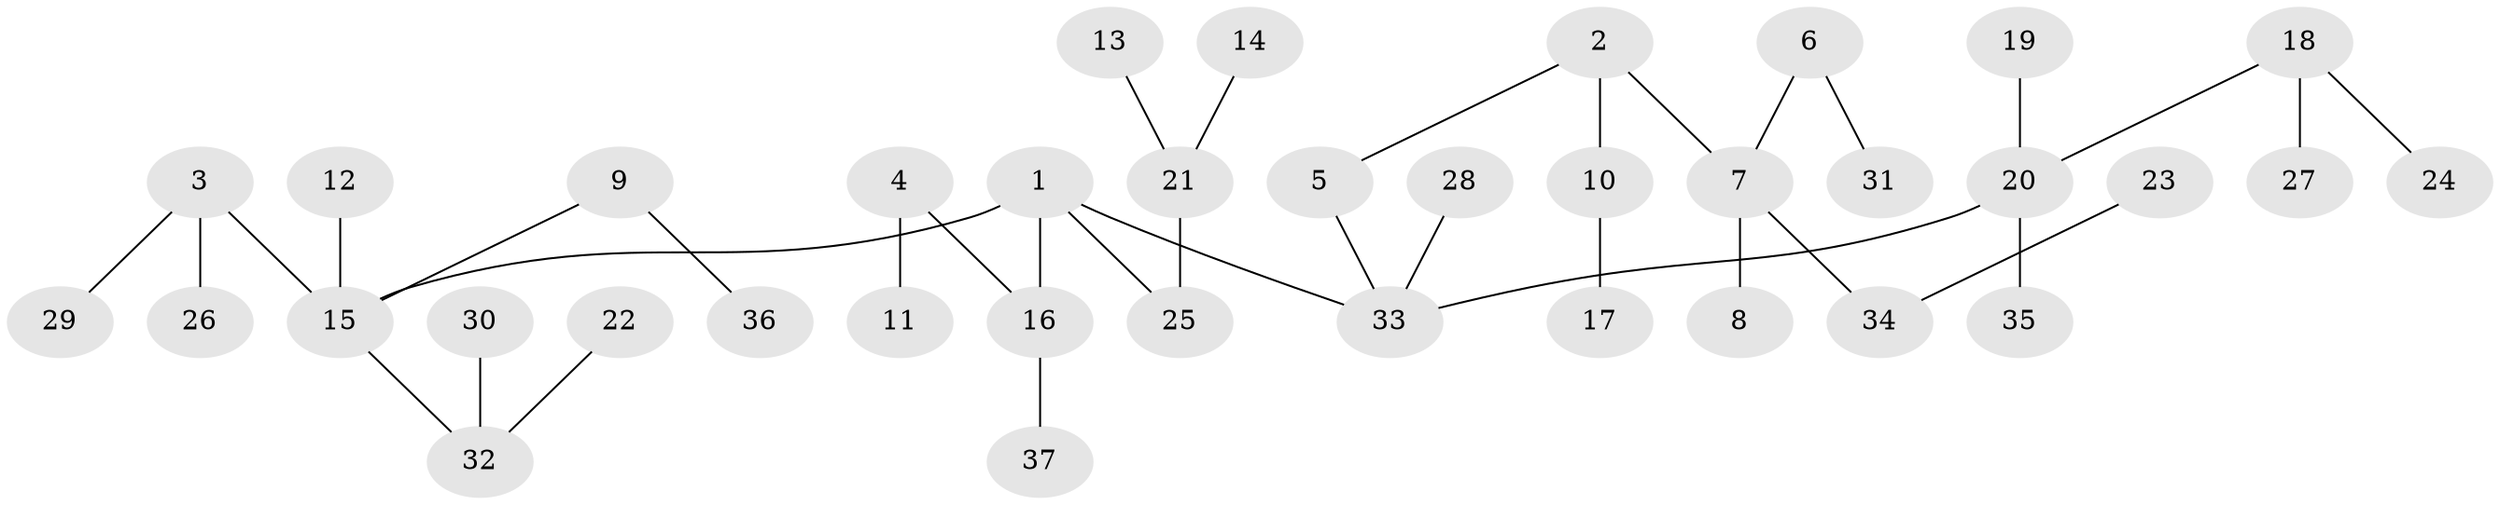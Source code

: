 // original degree distribution, {4: 0.08333333333333333, 3: 0.11666666666666667, 5: 0.05, 6: 0.016666666666666666, 2: 0.2, 1: 0.5333333333333333}
// Generated by graph-tools (version 1.1) at 2025/37/03/04/25 23:37:25]
// undirected, 37 vertices, 36 edges
graph export_dot {
  node [color=gray90,style=filled];
  1;
  2;
  3;
  4;
  5;
  6;
  7;
  8;
  9;
  10;
  11;
  12;
  13;
  14;
  15;
  16;
  17;
  18;
  19;
  20;
  21;
  22;
  23;
  24;
  25;
  26;
  27;
  28;
  29;
  30;
  31;
  32;
  33;
  34;
  35;
  36;
  37;
  1 -- 15 [weight=1.0];
  1 -- 16 [weight=1.0];
  1 -- 25 [weight=1.0];
  1 -- 33 [weight=1.0];
  2 -- 5 [weight=1.0];
  2 -- 7 [weight=1.0];
  2 -- 10 [weight=1.0];
  3 -- 15 [weight=1.0];
  3 -- 26 [weight=1.0];
  3 -- 29 [weight=1.0];
  4 -- 11 [weight=1.0];
  4 -- 16 [weight=1.0];
  5 -- 33 [weight=1.0];
  6 -- 7 [weight=1.0];
  6 -- 31 [weight=1.0];
  7 -- 8 [weight=1.0];
  7 -- 34 [weight=1.0];
  9 -- 15 [weight=1.0];
  9 -- 36 [weight=1.0];
  10 -- 17 [weight=1.0];
  12 -- 15 [weight=1.0];
  13 -- 21 [weight=1.0];
  14 -- 21 [weight=1.0];
  15 -- 32 [weight=1.0];
  16 -- 37 [weight=1.0];
  18 -- 20 [weight=1.0];
  18 -- 24 [weight=1.0];
  18 -- 27 [weight=1.0];
  19 -- 20 [weight=1.0];
  20 -- 33 [weight=1.0];
  20 -- 35 [weight=1.0];
  21 -- 25 [weight=1.0];
  22 -- 32 [weight=1.0];
  23 -- 34 [weight=1.0];
  28 -- 33 [weight=1.0];
  30 -- 32 [weight=1.0];
}
